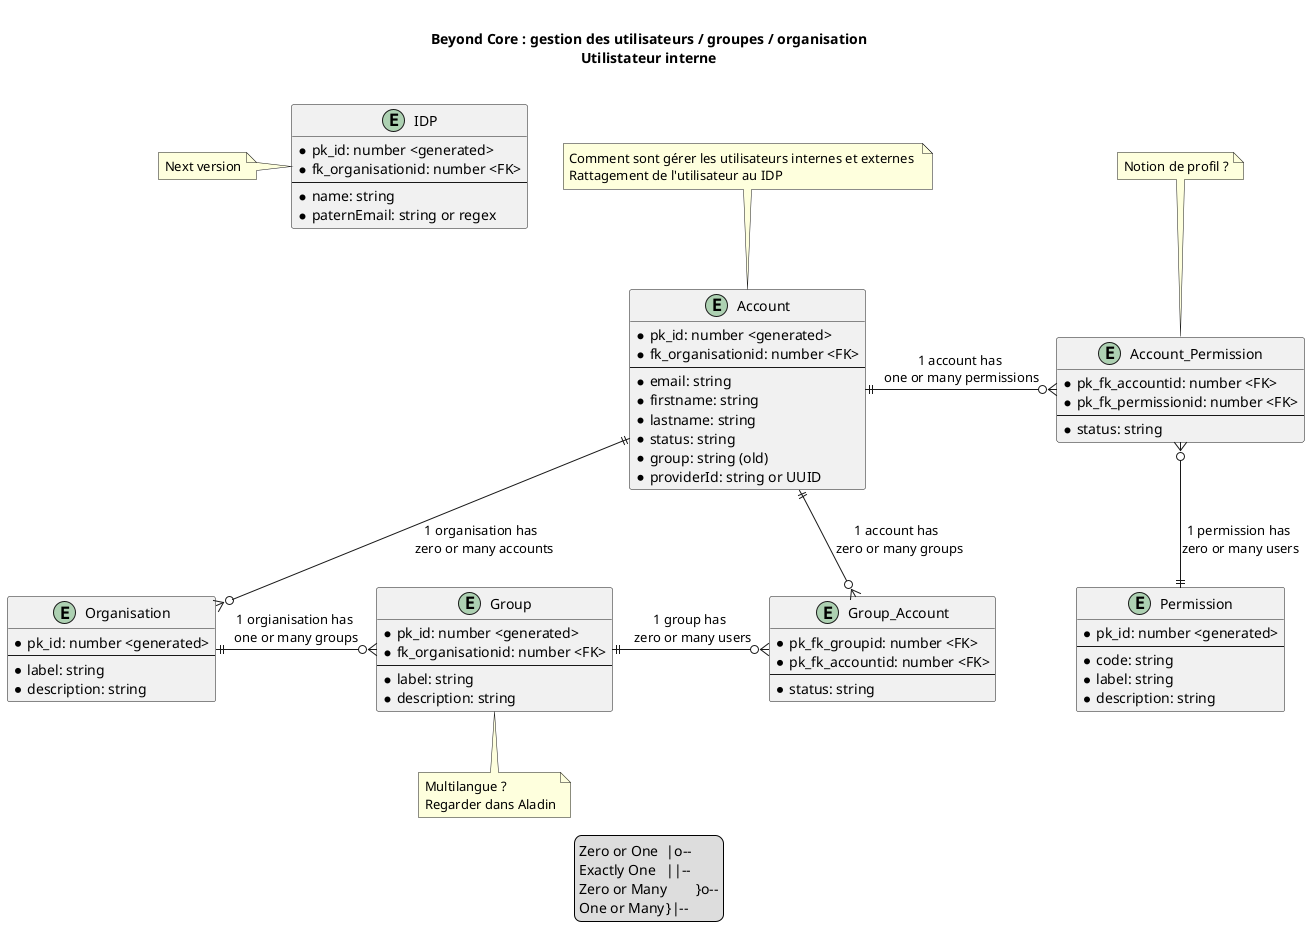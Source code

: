 @startuml

title

Beyond Core : gestion des utilisateurs / groupes / organisation
Utilistateur interne

end title

legend bottom
  Zero or One	|o--
  Exactly One	||--
  Zero or Many	}o--
  One or Many	}|--
endlegend

entity Account {
  * pk_id: number <generated>
  * fk_organisationid: number <FK>
  ---
  * email: string
  * firstname: string
  * lastname: string
  * status: string
  * group: string (old)
  * providerId: string or UUID
}
note top
  Comment sont gérer les utilisateurs internes et externes 
  Rattagement de l'utilisateur au IDP
end note

entity Account_Permission {
  * pk_fk_accountid: number <FK>
  * pk_fk_permissionid: number <FK>
  ---
  * status: string
}
note top
  Notion de profil ?
end note

entity Permission {
  * pk_id: number <generated>
  ---
  * code: string
  * label: string
  * description: string
}

entity Organisation {
  * pk_id: number <generated>
  ---
  * label: string
  * description: string
}

entity Group_Account {
  * pk_fk_groupid: number <FK>
  * pk_fk_accountid: number <FK>
  ---
  * status: string
}

entity Group {
  * pk_id: number <generated>
  * fk_organisationid: number <FK>
  ---
  * label: string
  * description: string
}
note bottom
  Multilangue ?
  Regarder dans Aladin
end note

entity IDP {
  * pk_id: number <generated>
  * fk_organisationid: number <FK>
  ---
  * name: string
  * paternEmail: string or regex
}
note left: Next version




' on garde l'existant
Account ||-o{ Account_Permission: 1 account has \none or many permissions
' Permission ||-o{ Account_Permission: 1 permission has \nzero or many users
Account_Permission }o--|| Permission: 1 permission has \nzero or many users

' on ajoute l'aspect organisation et groupe
Account ||--o{ Organisation: 1 organisation has \n zero or many accounts

Account ||-o{ Group_Account: 1 account has \n zero or many groups
Group ||-o{ Group_Account: 1 group has \n zero or many users

Organisation ||-o{ Group: 1 orgianisation has \none or many groups

' IDP ||--o{ Organisation
' IDP ||-o{ Account

@enduml
